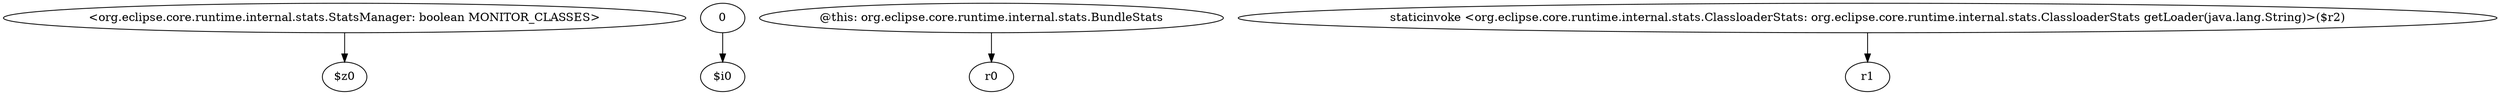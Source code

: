 digraph g {
0[label="<org.eclipse.core.runtime.internal.stats.StatsManager: boolean MONITOR_CLASSES>"]
1[label="$z0"]
0->1[label=""]
2[label="0"]
3[label="$i0"]
2->3[label=""]
4[label="@this: org.eclipse.core.runtime.internal.stats.BundleStats"]
5[label="r0"]
4->5[label=""]
6[label="staticinvoke <org.eclipse.core.runtime.internal.stats.ClassloaderStats: org.eclipse.core.runtime.internal.stats.ClassloaderStats getLoader(java.lang.String)>($r2)"]
7[label="r1"]
6->7[label=""]
}